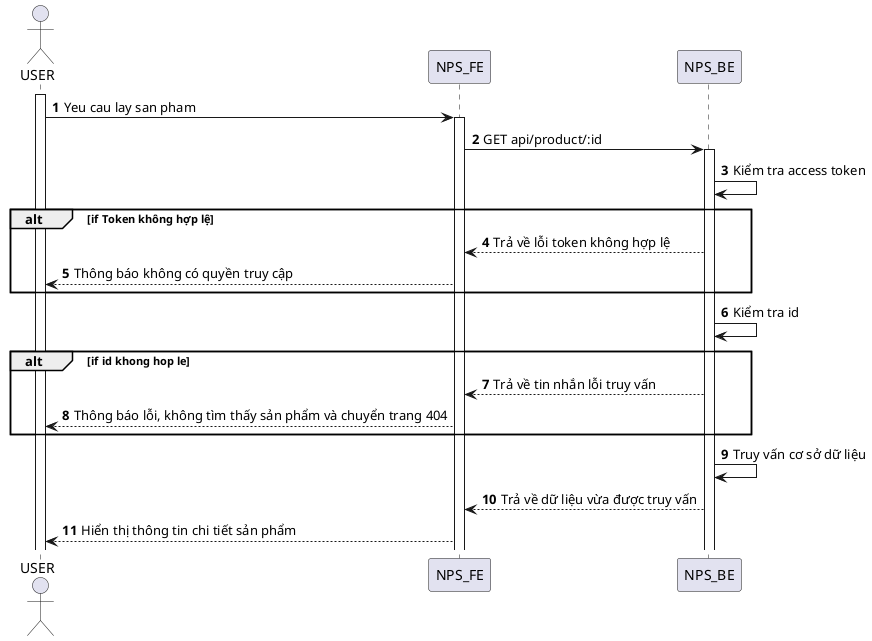 @startuml
autonumber
actor USER

activate USER

USER -> NPS_FE: Yeu cau lay san pham
activate NPS_FE

NPS_FE -> NPS_BE: GET api/product/:id
activate NPS_BE
NPS_BE -> NPS_BE: Kiểm tra access token

alt if Token không hợp lệ
NPS_BE --> NPS_FE: Trả về lỗi token không hợp lệ
NPS_FE --> USER: Thông báo không có quyền truy cập
end

NPS_BE -> NPS_BE: Kiểm tra id

alt if id khong hop le
NPS_BE --> NPS_FE: Trả về tin nhắn lỗi truy vấn
NPS_FE --> USER: Thông báo lỗi, không tìm thấy sản phẩm và chuyển trang 404
end

NPS_BE->NPS_BE: Truy vấn cơ sở dữ liệu
NPS_BE --> NPS_FE: Trả về dữ liệu vừa được truy vấn
NPS_FE --> USER: Hiển thị thông tin chi tiết sản phẩm

@enduml